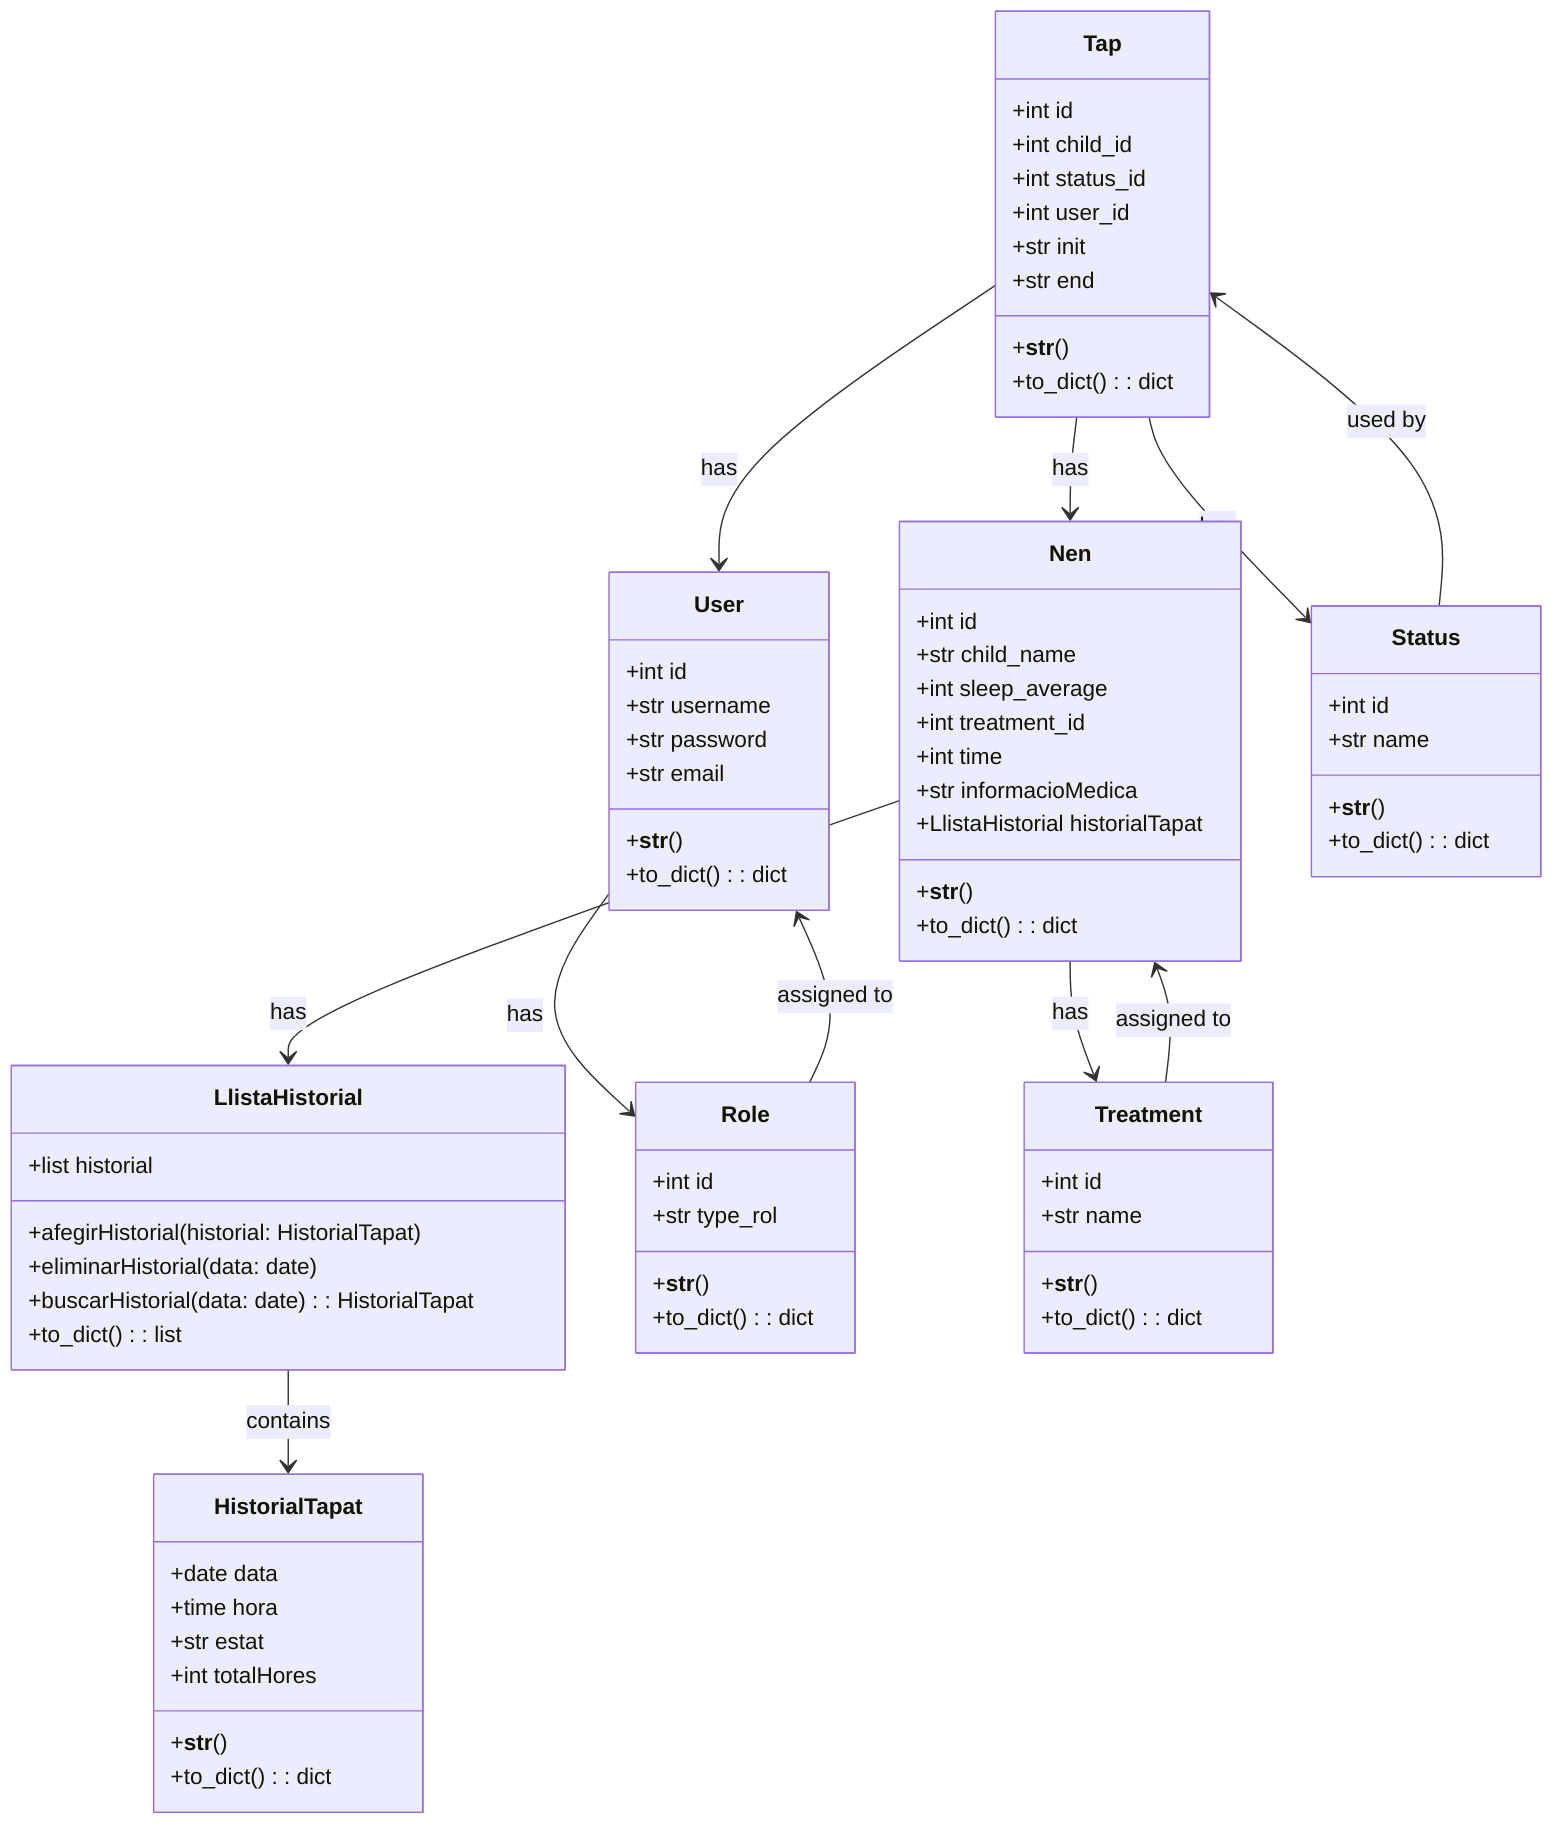 classDiagram
    class User {
        +int id
        +str username
        +str password
        +str email
        +__str__()
        +to_dict() : dict
    }

    class HistorialTapat {
        +date data
        +time hora
        +str estat
        +int totalHores
        +__str__()
        +to_dict() : dict
    }

    class LlistaHistorial {
        +list historial
        +afegirHistorial(historial: HistorialTapat)
        +eliminarHistorial(data: date)
        +buscarHistorial(data: date) : HistorialTapat
        +to_dict() : list
    }

    class Nen {
        +int id
        +str child_name
        +int sleep_average
        +int treatment_id
        +int time
        +str informacioMedica
        +LlistaHistorial historialTapat
        +__str__()
        +to_dict() : dict
    }

    class Tap {
        +int id
        +int child_id
        +int status_id
        +int user_id
        +str init
        +str end
        +__str__()
        +to_dict() : dict
    }

    class Role {
        +int id
        +str type_rol
        +__str__()
        +to_dict() : dict
    }

    class Status {
        +int id
        +str name
        +__str__()
        +to_dict() : dict
    }

    class Treatment {
        +int id
        +str name
        +__str__()
        +to_dict() : dict
    }

    User --> Role : has
    Nen --> LlistaHistorial : has
    Nen --> Treatment : has
    Tap --> Status : has
    Tap --> User : has
    Tap --> Nen : has
    LlistaHistorial --> HistorialTapat : contains
    Role --> User : assigned to
    Status --> Tap : used by
    Treatment --> Nen : assigned to